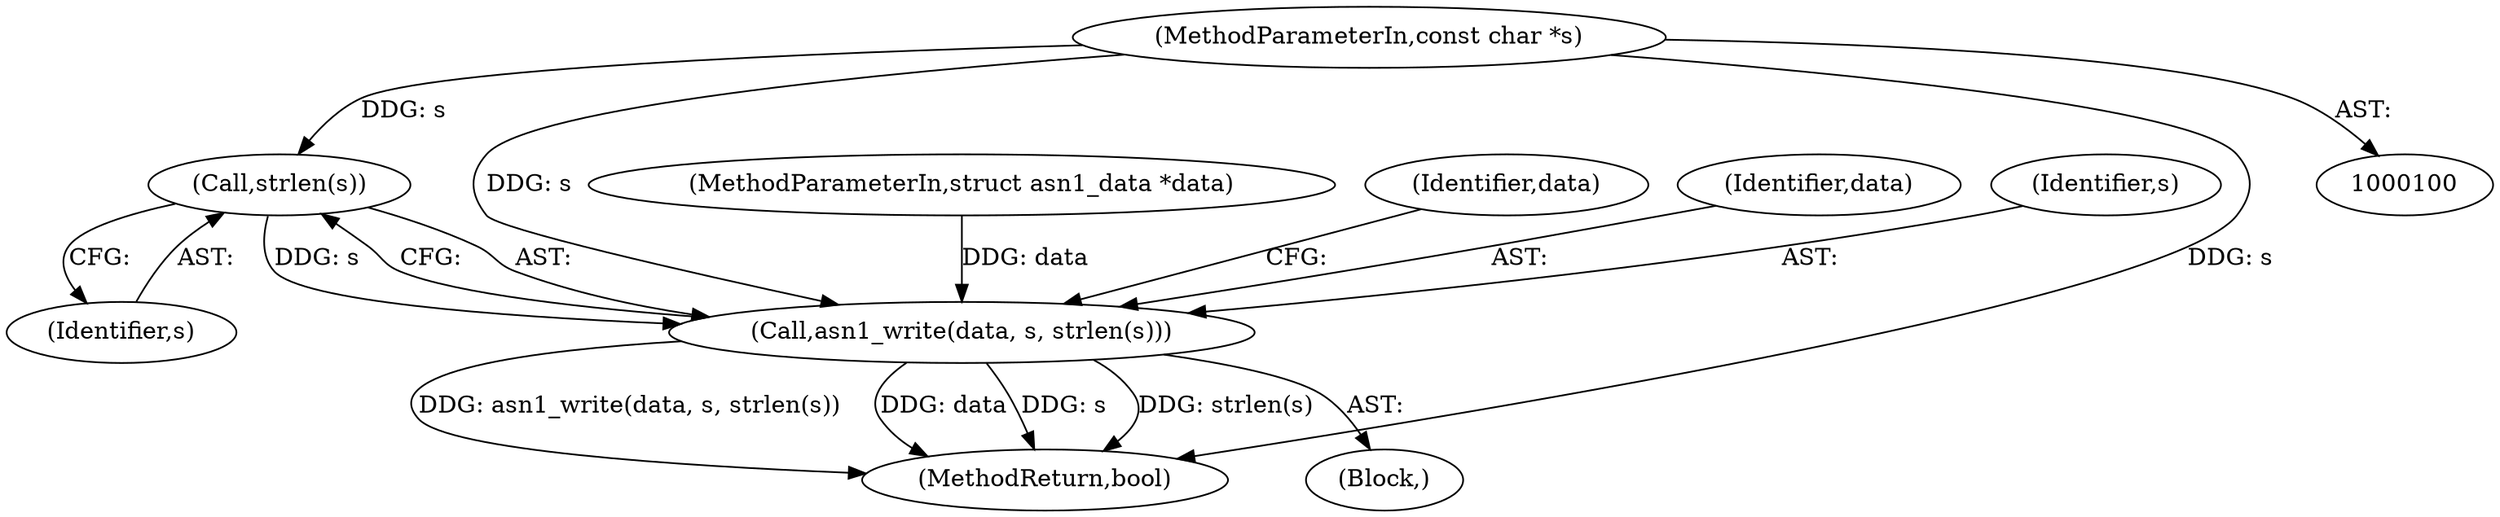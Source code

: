 digraph "1_samba_9d989c9dd7a5b92d0c5d65287935471b83b6e884_6@API" {
"1000107" [label="(Call,strlen(s))"];
"1000102" [label="(MethodParameterIn,const char *s)"];
"1000104" [label="(Call,asn1_write(data, s, strlen(s)))"];
"1000101" [label="(MethodParameterIn,struct asn1_data *data)"];
"1000102" [label="(MethodParameterIn,const char *s)"];
"1000108" [label="(Identifier,s)"];
"1000104" [label="(Call,asn1_write(data, s, strlen(s)))"];
"1000103" [label="(Block,)"];
"1000112" [label="(Identifier,data)"];
"1000105" [label="(Identifier,data)"];
"1000106" [label="(Identifier,s)"];
"1000114" [label="(MethodReturn,bool)"];
"1000107" [label="(Call,strlen(s))"];
"1000107" -> "1000104"  [label="AST: "];
"1000107" -> "1000108"  [label="CFG: "];
"1000108" -> "1000107"  [label="AST: "];
"1000104" -> "1000107"  [label="CFG: "];
"1000107" -> "1000104"  [label="DDG: s"];
"1000102" -> "1000107"  [label="DDG: s"];
"1000102" -> "1000100"  [label="AST: "];
"1000102" -> "1000114"  [label="DDG: s"];
"1000102" -> "1000104"  [label="DDG: s"];
"1000104" -> "1000103"  [label="AST: "];
"1000105" -> "1000104"  [label="AST: "];
"1000106" -> "1000104"  [label="AST: "];
"1000112" -> "1000104"  [label="CFG: "];
"1000104" -> "1000114"  [label="DDG: strlen(s)"];
"1000104" -> "1000114"  [label="DDG: asn1_write(data, s, strlen(s))"];
"1000104" -> "1000114"  [label="DDG: data"];
"1000104" -> "1000114"  [label="DDG: s"];
"1000101" -> "1000104"  [label="DDG: data"];
}
